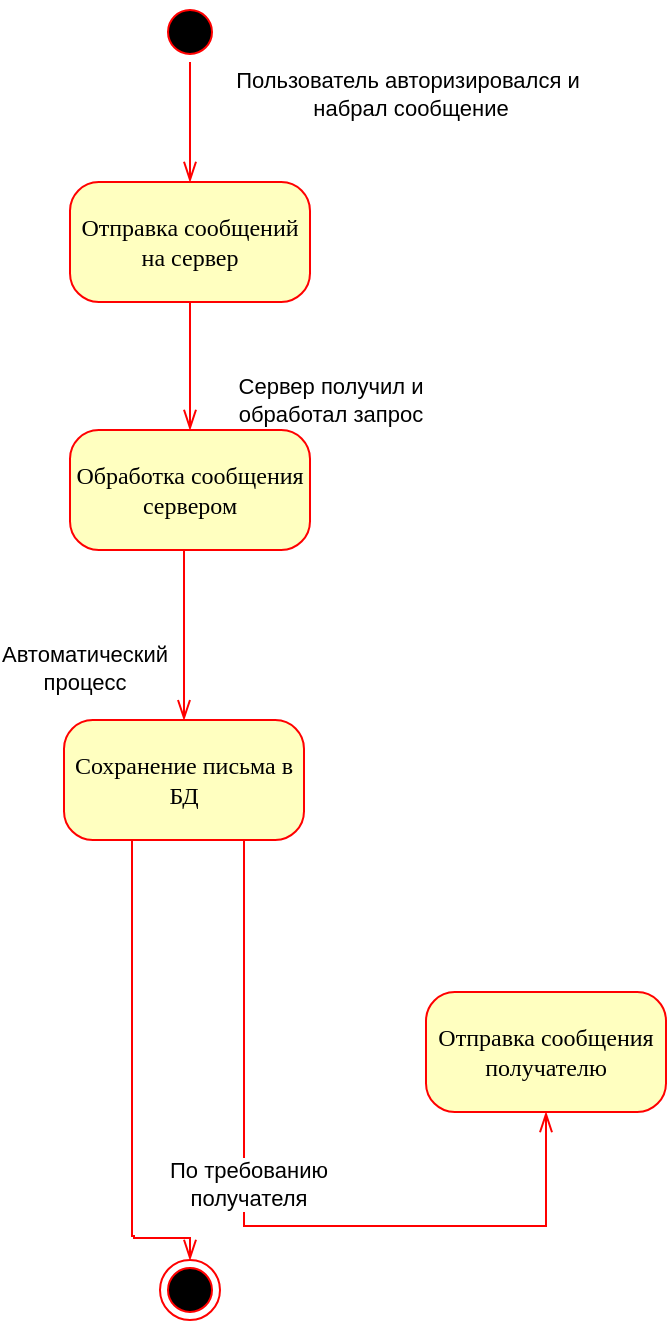 <mxfile version="21.7.5" type="device">
  <diagram name="Page-1" id="58cdce13-f638-feb5-8d6f-7d28b1aa9fa0">
    <mxGraphModel dx="1421" dy="832" grid="0" gridSize="10" guides="1" tooltips="1" connect="1" arrows="1" fold="1" page="1" pageScale="1" pageWidth="1100" pageHeight="850" background="none" math="0" shadow="0">
      <root>
        <mxCell id="0" />
        <mxCell id="1" parent="0" />
        <mxCell id="382b91b5511bd0f7-1" value="" style="ellipse;html=1;shape=startState;fillColor=#000000;strokeColor=#ff0000;rounded=1;shadow=0;comic=0;labelBackgroundColor=none;fontFamily=Verdana;fontSize=12;fontColor=#000000;align=center;direction=south;" parent="1" vertex="1">
          <mxGeometry x="365" y="30" width="30" height="30" as="geometry" />
        </mxCell>
        <mxCell id="382b91b5511bd0f7-5" value="Обработка сообщения сервером" style="rounded=1;whiteSpace=wrap;html=1;arcSize=24;fillColor=#ffffc0;strokeColor=#ff0000;shadow=0;comic=0;labelBackgroundColor=none;fontFamily=Verdana;fontSize=12;fontColor=#000000;align=center;" parent="1" vertex="1">
          <mxGeometry x="320" y="244" width="120" height="60" as="geometry" />
        </mxCell>
        <mxCell id="382b91b5511bd0f7-6" value="Отправка сообщений на сервер" style="rounded=1;whiteSpace=wrap;html=1;arcSize=24;fillColor=#ffffc0;strokeColor=#ff0000;shadow=0;comic=0;labelBackgroundColor=none;fontFamily=Verdana;fontSize=12;fontColor=#000000;align=center;" parent="1" vertex="1">
          <mxGeometry x="320" y="120" width="120" height="60" as="geometry" />
        </mxCell>
        <mxCell id="382b91b5511bd0f7-9" value="Отправка сообщения получателю" style="rounded=1;whiteSpace=wrap;html=1;arcSize=24;fillColor=#ffffc0;strokeColor=#ff0000;shadow=0;comic=0;labelBackgroundColor=none;fontFamily=Verdana;fontSize=12;fontColor=#000000;align=center;" parent="1" vertex="1">
          <mxGeometry x="498" y="525" width="120" height="60" as="geometry" />
        </mxCell>
        <mxCell id="382b91b5511bd0f7-10" value="Сохранение письма в БД" style="rounded=1;whiteSpace=wrap;html=1;arcSize=24;fillColor=#ffffc0;strokeColor=#ff0000;shadow=0;comic=0;labelBackgroundColor=none;fontFamily=Verdana;fontSize=12;fontColor=#000000;align=center;" parent="1" vertex="1">
          <mxGeometry x="317" y="389" width="120" height="60" as="geometry" />
        </mxCell>
        <mxCell id="2a3bc250acf0617d-9" style="edgeStyle=orthogonalEdgeStyle;html=1;labelBackgroundColor=none;endArrow=openThin;endSize=8;strokeColor=#ff0000;fontFamily=Verdana;fontSize=12;align=left;endFill=0;" parent="1" source="382b91b5511bd0f7-1" target="382b91b5511bd0f7-6" edge="1">
          <mxGeometry relative="1" as="geometry" />
        </mxCell>
        <mxCell id="dXilf0V5U6lzT6-_hr2M-3" value="Пользователь авторизировался и&amp;nbsp;&lt;br&gt;набрал сообщение" style="edgeLabel;html=1;align=center;verticalAlign=middle;resizable=0;points=[];" parent="2a3bc250acf0617d-9" vertex="1" connectable="0">
          <mxGeometry x="-0.517" y="1" relative="1" as="geometry">
            <mxPoint x="109" y="1" as="offset" />
          </mxGeometry>
        </mxCell>
        <mxCell id="2a3bc250acf0617d-12" style="edgeStyle=orthogonalEdgeStyle;html=1;entryX=0.5;entryY=0;labelBackgroundColor=none;endArrow=openThin;endSize=8;strokeColor=#ff0000;fontFamily=Verdana;fontSize=12;align=left;entryDx=0;entryDy=0;endFill=0;" parent="1" source="382b91b5511bd0f7-6" target="382b91b5511bd0f7-5" edge="1">
          <mxGeometry relative="1" as="geometry" />
        </mxCell>
        <mxCell id="dXilf0V5U6lzT6-_hr2M-4" value="Сервер получил и&lt;br&gt;обработал запрос" style="edgeLabel;html=1;align=center;verticalAlign=middle;resizable=0;points=[];" parent="2a3bc250acf0617d-12" vertex="1" connectable="0">
          <mxGeometry x="-0.054" y="-3" relative="1" as="geometry">
            <mxPoint x="73" y="18" as="offset" />
          </mxGeometry>
        </mxCell>
        <mxCell id="2a3bc250acf0617d-13" style="edgeStyle=orthogonalEdgeStyle;html=1;entryX=0.492;entryY=0.002;labelBackgroundColor=none;endArrow=openThin;endSize=8;strokeColor=#ff0000;fontFamily=Verdana;fontSize=12;align=left;exitX=0.5;exitY=1;exitDx=0;exitDy=0;entryDx=0;entryDy=0;rounded=0;endFill=0;entryPerimeter=0;" parent="1" source="382b91b5511bd0f7-5" target="382b91b5511bd0f7-10" edge="1">
          <mxGeometry relative="1" as="geometry">
            <mxPoint x="380" y="360" as="sourcePoint" />
            <Array as="points">
              <mxPoint x="377" y="304" />
              <mxPoint x="377" y="389" />
            </Array>
          </mxGeometry>
        </mxCell>
        <mxCell id="dXilf0V5U6lzT6-_hr2M-10" value="Автоматический &lt;br&gt;процесс" style="edgeLabel;html=1;align=center;verticalAlign=middle;resizable=0;points=[];" parent="2a3bc250acf0617d-13" vertex="1" connectable="0">
          <mxGeometry x="0.242" y="4" relative="1" as="geometry">
            <mxPoint x="-54" y="6" as="offset" />
          </mxGeometry>
        </mxCell>
        <mxCell id="2a3bc250acf0617d-15" style="edgeStyle=orthogonalEdgeStyle;html=1;exitX=0.75;exitY=1;entryX=0.5;entryY=1;labelBackgroundColor=none;endArrow=openThin;endSize=8;strokeColor=#ff0000;fontFamily=Verdana;fontSize=12;align=left;exitDx=0;exitDy=0;rounded=0;entryDx=0;entryDy=0;endFill=0;" parent="1" source="382b91b5511bd0f7-10" target="382b91b5511bd0f7-9" edge="1">
          <mxGeometry relative="1" as="geometry">
            <Array as="points">
              <mxPoint x="407" y="642" />
              <mxPoint x="558" y="642" />
            </Array>
          </mxGeometry>
        </mxCell>
        <mxCell id="dXilf0V5U6lzT6-_hr2M-9" value="По требованию &lt;br&gt;получателя" style="edgeLabel;html=1;align=center;verticalAlign=middle;resizable=0;points=[];" parent="2a3bc250acf0617d-15" vertex="1" connectable="0">
          <mxGeometry x="0.194" y="-3" relative="1" as="geometry">
            <mxPoint x="-45" y="-24" as="offset" />
          </mxGeometry>
        </mxCell>
        <mxCell id="dXilf0V5U6lzT6-_hr2M-5" value="" style="ellipse;html=1;shape=endState;fillColor=#000000;strokeColor=#ff0000;" parent="1" vertex="1">
          <mxGeometry x="365" y="659" width="30" height="30" as="geometry" />
        </mxCell>
        <mxCell id="dXilf0V5U6lzT6-_hr2M-6" style="edgeStyle=orthogonalEdgeStyle;html=1;labelBackgroundColor=none;endArrow=openThin;endSize=8;strokeColor=#ff0000;fontFamily=Verdana;fontSize=12;align=left;exitX=0.5;exitY=1;exitDx=0;exitDy=0;rounded=0;endFill=0;entryX=0.5;entryY=0;entryDx=0;entryDy=0;" parent="1" source="382b91b5511bd0f7-10" target="dXilf0V5U6lzT6-_hr2M-5" edge="1">
          <mxGeometry relative="1" as="geometry">
            <mxPoint x="310" y="380" as="sourcePoint" />
            <mxPoint x="334" y="711" as="targetPoint" />
            <Array as="points">
              <mxPoint x="351" y="647" />
              <mxPoint x="352" y="647" />
              <mxPoint x="352" y="648" />
              <mxPoint x="380" y="648" />
            </Array>
          </mxGeometry>
        </mxCell>
      </root>
    </mxGraphModel>
  </diagram>
</mxfile>
